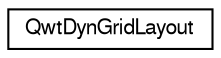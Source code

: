 digraph G
{
  edge [fontname="FreeSans",fontsize="10",labelfontname="FreeSans",labelfontsize="10"];
  node [fontname="FreeSans",fontsize="10",shape=record];
  rankdir="LR";
  Node1 [label="QwtDynGridLayout",height=0.2,width=0.4,color="black", fillcolor="white", style="filled",URL="$class_qwt_dyn_grid_layout.html",tooltip="The QwtDynGridLayout class lays out widgets in a grid, adjusting the number of columns and rows to th..."];
}

